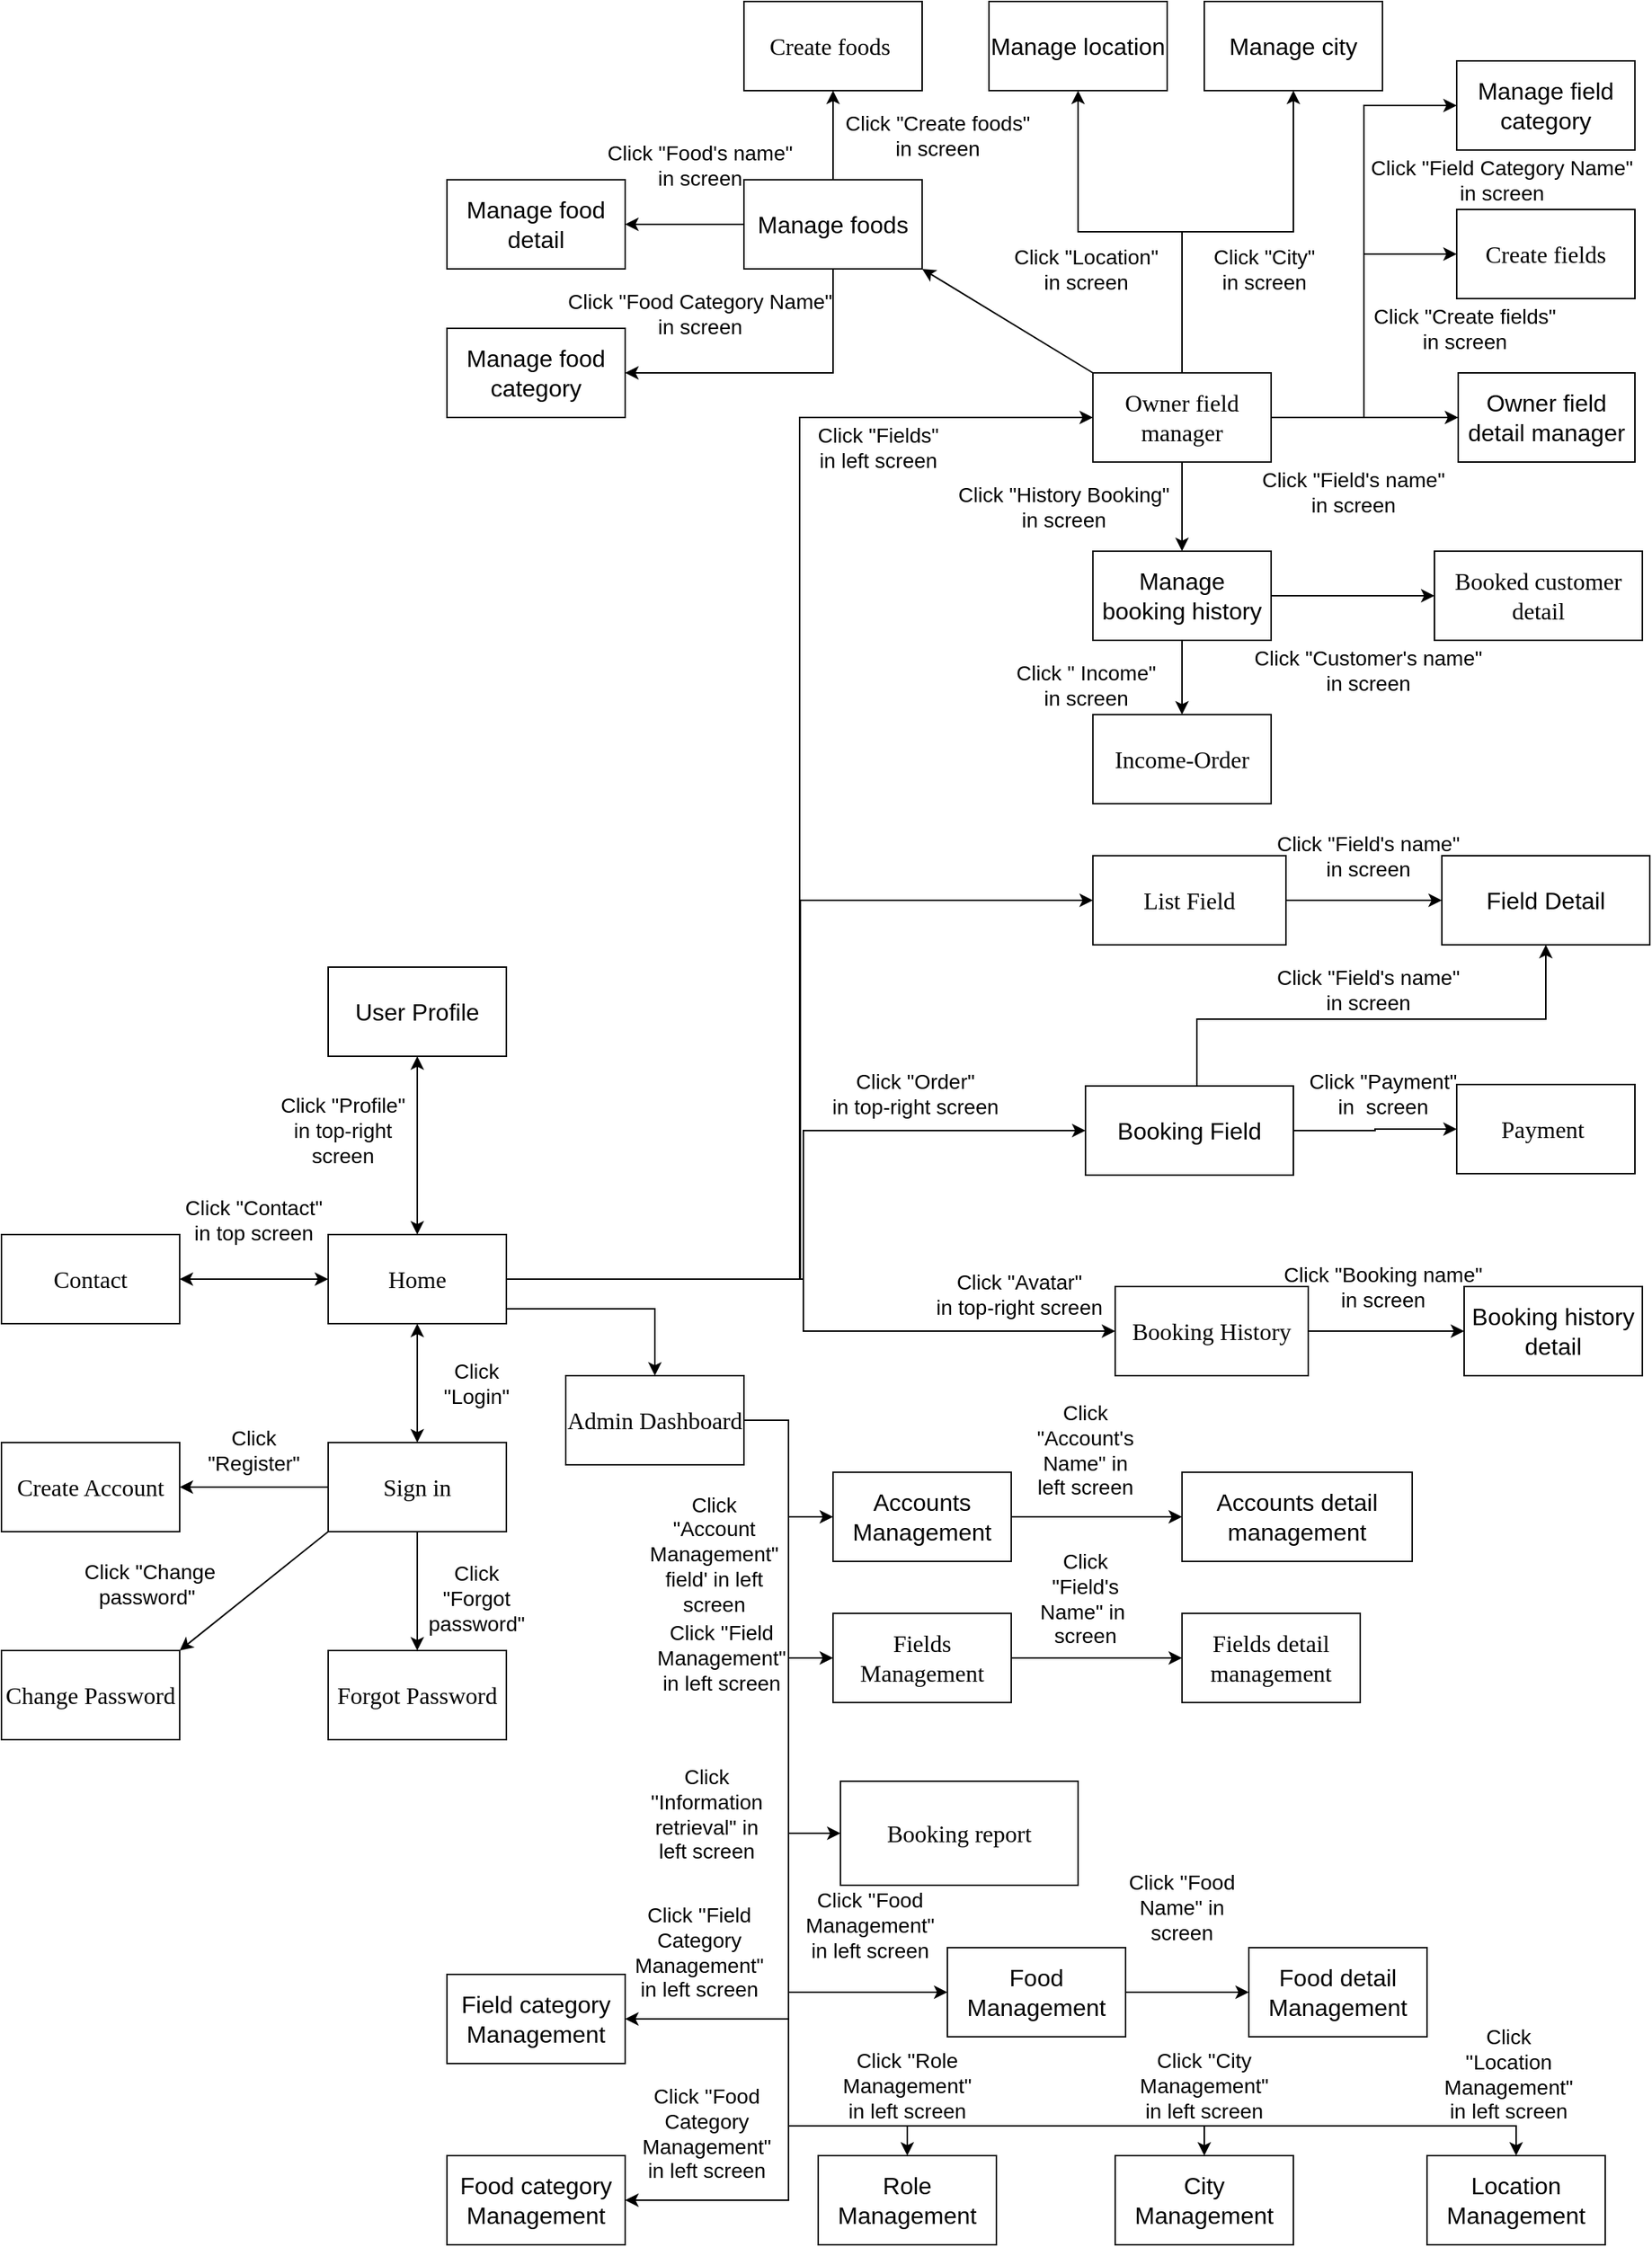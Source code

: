 <mxfile version="19.0.0" type="google"><diagram id="R1o0o27267Zo-8Obg-TR" name="Trang-1"><mxGraphModel grid="1" page="1" gridSize="10" guides="1" tooltips="1" connect="1" arrows="1" fold="1" pageScale="1" pageWidth="827" pageHeight="1169" math="0" shadow="0"><root><mxCell id="0"/><mxCell id="1" parent="0"/><mxCell id="3UtFN3oaAMxkDUghZK1Q-1" style="edgeStyle=orthogonalEdgeStyle;rounded=0;orthogonalLoop=1;jettySize=auto;html=1;fontFamily=Verdana;fontSize=14;endArrow=classic;endFill=1;" edge="1" parent="1" source="3UtFN3oaAMxkDUghZK1Q-5" target="3UtFN3oaAMxkDUghZK1Q-10"><mxGeometry relative="1" as="geometry"><Array as="points"><mxPoint x="510" y="1890"/></Array></mxGeometry></mxCell><mxCell id="3UtFN3oaAMxkDUghZK1Q-2" style="edgeStyle=none;rounded=0;orthogonalLoop=1;jettySize=auto;html=1;entryX=0.5;entryY=0;entryDx=0;entryDy=0;fontFamily=Verdana;fontSize=14;endArrow=classic;endFill=1;startArrow=classic;startFill=1;" edge="1" parent="1" source="3UtFN3oaAMxkDUghZK1Q-5" target="3UtFN3oaAMxkDUghZK1Q-6"><mxGeometry relative="1" as="geometry"/></mxCell><mxCell id="vXtE2BOIjPzEZ-mkyTv--5" style="edgeStyle=orthogonalEdgeStyle;rounded=0;orthogonalLoop=1;jettySize=auto;html=1;entryX=0;entryY=0.5;entryDx=0;entryDy=0;" edge="1" parent="1" source="3UtFN3oaAMxkDUghZK1Q-5" target="3UtFN3oaAMxkDUghZK1Q-52"><mxGeometry relative="1" as="geometry"><Array as="points"><mxPoint x="610" y="1870"/><mxPoint x="610" y="1770"/></Array></mxGeometry></mxCell><mxCell id="vXtE2BOIjPzEZ-mkyTv--6" style="edgeStyle=orthogonalEdgeStyle;rounded=0;orthogonalLoop=1;jettySize=auto;html=1;entryX=0;entryY=0.5;entryDx=0;entryDy=0;" edge="1" parent="1" source="3UtFN3oaAMxkDUghZK1Q-5" target="3UtFN3oaAMxkDUghZK1Q-22"><mxGeometry relative="1" as="geometry"><Array as="points"><mxPoint x="608" y="1870"/><mxPoint x="608" y="1615"/></Array></mxGeometry></mxCell><mxCell id="vXtE2BOIjPzEZ-mkyTv--7" style="edgeStyle=orthogonalEdgeStyle;rounded=0;orthogonalLoop=1;jettySize=auto;html=1;" edge="1" parent="1" source="3UtFN3oaAMxkDUghZK1Q-5" target="3UtFN3oaAMxkDUghZK1Q-31"><mxGeometry relative="1" as="geometry"><Array as="points"><mxPoint x="610" y="1870"/><mxPoint x="610" y="1905"/></Array></mxGeometry></mxCell><mxCell id="vXtE2BOIjPzEZ-mkyTv--8" style="edgeStyle=orthogonalEdgeStyle;rounded=0;orthogonalLoop=1;jettySize=auto;html=1;entryX=0;entryY=0.5;entryDx=0;entryDy=0;" edge="1" parent="1" source="3UtFN3oaAMxkDUghZK1Q-5" target="3UtFN3oaAMxkDUghZK1Q-28"><mxGeometry relative="1" as="geometry"/></mxCell><mxCell id="3UtFN3oaAMxkDUghZK1Q-5" value="&lt;font style=&quot;font-size: 16px;&quot;&gt;Home&lt;/font&gt;" style="rounded=0;whiteSpace=wrap;html=1;fontFamily=Verdana;fontSize=14;strokeColor=#121212;" vertex="1" parent="1"><mxGeometry x="290" y="1840" width="120" height="60" as="geometry"/></mxCell><mxCell id="3UtFN3oaAMxkDUghZK1Q-92" style="edgeStyle=orthogonalEdgeStyle;rounded=0;orthogonalLoop=1;jettySize=auto;html=1;entryX=1;entryY=0.5;entryDx=0;entryDy=0;fontFamily=Verdana;fontSize=16;" edge="1" parent="1" source="3UtFN3oaAMxkDUghZK1Q-6" target="3UtFN3oaAMxkDUghZK1Q-11"><mxGeometry relative="1" as="geometry"/></mxCell><mxCell id="3UtFN3oaAMxkDUghZK1Q-93" style="edgeStyle=orthogonalEdgeStyle;rounded=0;orthogonalLoop=1;jettySize=auto;html=1;entryX=0.5;entryY=0;entryDx=0;entryDy=0;fontFamily=Verdana;fontSize=16;" edge="1" parent="1" source="3UtFN3oaAMxkDUghZK1Q-6" target="3UtFN3oaAMxkDUghZK1Q-12"><mxGeometry relative="1" as="geometry"/></mxCell><mxCell id="3UtFN3oaAMxkDUghZK1Q-6" value="&lt;font style=&quot;font-size: 16px;&quot;&gt;Sign in&lt;/font&gt;" style="rounded=0;whiteSpace=wrap;html=1;fontFamily=Verdana;fontSize=14;strokeColor=#121212;" vertex="1" parent="1"><mxGeometry x="290" y="1980" width="120" height="60" as="geometry"/></mxCell><mxCell id="3UtFN3oaAMxkDUghZK1Q-7" style="edgeStyle=orthogonalEdgeStyle;rounded=0;orthogonalLoop=1;jettySize=auto;html=1;entryX=0;entryY=0.5;entryDx=0;entryDy=0;fontFamily=Verdana;fontSize=14;startArrow=none;startFill=0;endArrow=classic;endFill=1;" edge="1" parent="1" source="3UtFN3oaAMxkDUghZK1Q-10" target="3UtFN3oaAMxkDUghZK1Q-25"><mxGeometry relative="1" as="geometry"/></mxCell><mxCell id="3UtFN3oaAMxkDUghZK1Q-9" style="edgeStyle=orthogonalEdgeStyle;rounded=0;orthogonalLoop=1;jettySize=auto;html=1;entryX=0;entryY=0.5;entryDx=0;entryDy=0;fontFamily=Verdana;fontSize=14;startArrow=none;startFill=0;endArrow=classic;endFill=1;" edge="1" parent="1" target="3UtFN3oaAMxkDUghZK1Q-27"><mxGeometry relative="1" as="geometry"><mxPoint x="590" y="1965" as="sourcePoint"/><Array as="points"><mxPoint x="600" y="1965"/><mxPoint x="600" y="2125"/></Array></mxGeometry></mxCell><mxCell id="WigocK_qkNch13EXZ_7D-43" style="edgeStyle=orthogonalEdgeStyle;rounded=0;orthogonalLoop=1;jettySize=auto;html=1;entryX=0;entryY=0.5;entryDx=0;entryDy=0;" edge="1" parent="1" source="3UtFN3oaAMxkDUghZK1Q-10" target="WigocK_qkNch13EXZ_7D-29"><mxGeometry relative="1" as="geometry"><Array as="points"><mxPoint x="600" y="1965"/><mxPoint x="600" y="2350"/></Array></mxGeometry></mxCell><mxCell id="WigocK_qkNch13EXZ_7D-45" style="edgeStyle=orthogonalEdgeStyle;rounded=0;orthogonalLoop=1;jettySize=auto;html=1;entryX=1;entryY=0.5;entryDx=0;entryDy=0;" edge="1" parent="1" source="3UtFN3oaAMxkDUghZK1Q-10" target="WigocK_qkNch13EXZ_7D-34"><mxGeometry relative="1" as="geometry"><Array as="points"><mxPoint x="600" y="1965"/><mxPoint x="600" y="2368"/></Array></mxGeometry></mxCell><mxCell id="WigocK_qkNch13EXZ_7D-46" style="edgeStyle=orthogonalEdgeStyle;rounded=0;orthogonalLoop=1;jettySize=auto;html=1;entryX=1;entryY=0.5;entryDx=0;entryDy=0;" edge="1" parent="1" source="3UtFN3oaAMxkDUghZK1Q-10" target="WigocK_qkNch13EXZ_7D-31"><mxGeometry relative="1" as="geometry"><Array as="points"><mxPoint x="600" y="1965"/><mxPoint x="600" y="2490"/></Array></mxGeometry></mxCell><mxCell id="WigocK_qkNch13EXZ_7D-47" style="edgeStyle=orthogonalEdgeStyle;rounded=0;orthogonalLoop=1;jettySize=auto;html=1;entryX=0.5;entryY=0;entryDx=0;entryDy=0;" edge="1" parent="1" source="3UtFN3oaAMxkDUghZK1Q-10" target="WigocK_qkNch13EXZ_7D-15"><mxGeometry relative="1" as="geometry"><Array as="points"><mxPoint x="600" y="1965"/><mxPoint x="600" y="2440"/><mxPoint x="680" y="2440"/></Array></mxGeometry></mxCell><mxCell id="WigocK_qkNch13EXZ_7D-48" style="edgeStyle=orthogonalEdgeStyle;rounded=0;orthogonalLoop=1;jettySize=auto;html=1;entryX=0.5;entryY=0;entryDx=0;entryDy=0;" edge="1" parent="1" source="3UtFN3oaAMxkDUghZK1Q-10" target="WigocK_qkNch13EXZ_7D-33"><mxGeometry relative="1" as="geometry"><Array as="points"><mxPoint x="600" y="1965"/><mxPoint x="600" y="2440"/><mxPoint x="880" y="2440"/><mxPoint x="880" y="2460"/></Array></mxGeometry></mxCell><mxCell id="WigocK_qkNch13EXZ_7D-49" style="edgeStyle=orthogonalEdgeStyle;rounded=0;orthogonalLoop=1;jettySize=auto;html=1;entryX=0.5;entryY=0;entryDx=0;entryDy=0;" edge="1" parent="1" source="3UtFN3oaAMxkDUghZK1Q-10" target="WigocK_qkNch13EXZ_7D-32"><mxGeometry relative="1" as="geometry"><Array as="points"><mxPoint x="600" y="1965"/><mxPoint x="600" y="2440"/><mxPoint x="1090" y="2440"/></Array></mxGeometry></mxCell><mxCell id="DQICXrRh6dPJyqTqIuuw-1" style="edgeStyle=orthogonalEdgeStyle;rounded=0;orthogonalLoop=1;jettySize=auto;html=1;entryX=0;entryY=0.5;entryDx=0;entryDy=0;" edge="1" parent="1" source="3UtFN3oaAMxkDUghZK1Q-10" target="3UtFN3oaAMxkDUghZK1Q-33"><mxGeometry relative="1" as="geometry"><Array as="points"><mxPoint x="600" y="1965"/><mxPoint x="600" y="2243"/></Array></mxGeometry></mxCell><mxCell id="3UtFN3oaAMxkDUghZK1Q-10" value="&lt;font style=&quot;font-size: 16px;&quot;&gt;Admin Dashboard&lt;/font&gt;" style="rounded=0;whiteSpace=wrap;html=1;fontFamily=Verdana;fontSize=14;strokeColor=#121212;" vertex="1" parent="1"><mxGeometry x="450" y="1935" width="120" height="60" as="geometry"/></mxCell><mxCell id="3UtFN3oaAMxkDUghZK1Q-11" value="&lt;font style=&quot;font-size: 16px;&quot;&gt;Create Account&lt;/font&gt;" style="rounded=0;whiteSpace=wrap;html=1;fontFamily=Verdana;fontSize=14;strokeColor=#121212;" vertex="1" parent="1"><mxGeometry x="70" y="1980" width="120" height="60" as="geometry"/></mxCell><mxCell id="3UtFN3oaAMxkDUghZK1Q-12" value="&lt;font style=&quot;font-size: 16px;&quot;&gt;Forgot Password&lt;/font&gt;" style="rounded=0;whiteSpace=wrap;html=1;fontFamily=Verdana;fontSize=14;strokeColor=#121212;" vertex="1" parent="1"><mxGeometry x="290" y="2120" width="120" height="60" as="geometry"/></mxCell><mxCell id="3UtFN3oaAMxkDUghZK1Q-21" style="edgeStyle=orthogonalEdgeStyle;rounded=0;orthogonalLoop=1;jettySize=auto;html=1;exitX=1;exitY=0.5;exitDx=0;exitDy=0;fontSize=14;entryX=0;entryY=0.5;entryDx=0;entryDy=0;" edge="1" parent="1" source="3UtFN3oaAMxkDUghZK1Q-22" target="3UtFN3oaAMxkDUghZK1Q-56"><mxGeometry relative="1" as="geometry"><mxPoint x="970" y="1615.474" as="targetPoint"/></mxGeometry></mxCell><mxCell id="3UtFN3oaAMxkDUghZK1Q-22" value="&lt;font style=&quot;font-size: 16px;&quot;&gt;List Field&lt;/font&gt;" style="whiteSpace=wrap;html=1;rounded=0;fontFamily=Verdana;fontSize=14;strokeColor=#121212;" vertex="1" parent="1"><mxGeometry x="805" y="1585" width="130" height="60" as="geometry"/></mxCell><mxCell id="3UtFN3oaAMxkDUghZK1Q-73" value="" style="edgeStyle=orthogonalEdgeStyle;rounded=0;orthogonalLoop=1;jettySize=auto;html=1;fontFamily=Verdana;fontSize=14;" edge="1" parent="1" source="3UtFN3oaAMxkDUghZK1Q-23" target="3UtFN3oaAMxkDUghZK1Q-62"><mxGeometry relative="1" as="geometry"/></mxCell><mxCell id="fvg-uRc3d_8mjKLgrTvn-7" style="edgeStyle=orthogonalEdgeStyle;rounded=0;orthogonalLoop=1;jettySize=auto;html=1;" edge="1" parent="1" source="3UtFN3oaAMxkDUghZK1Q-23" target="3UtFN3oaAMxkDUghZK1Q-34"><mxGeometry relative="1" as="geometry"/></mxCell><mxCell id="3UtFN3oaAMxkDUghZK1Q-23" value="&lt;span id=&quot;docs-internal-guid-2914a239-7fff-04e1-787a-a9e21abfa2f3&quot;&gt;&lt;span style=&quot;font-size: 12pt; font-family: Arial; background-color: transparent; font-variant-numeric: normal; font-variant-east-asian: normal; vertical-align: baseline;&quot;&gt;Manage booking history&lt;/span&gt;&lt;/span&gt;" style="rounded=0;whiteSpace=wrap;html=1;fontFamily=Verdana;fontSize=14;strokeColor=#121212;" vertex="1" parent="1"><mxGeometry x="805" y="1380" width="120" height="60" as="geometry"/></mxCell><mxCell id="vXtE2BOIjPzEZ-mkyTv--9" style="edgeStyle=orthogonalEdgeStyle;rounded=0;orthogonalLoop=1;jettySize=auto;html=1;entryX=0;entryY=0.5;entryDx=0;entryDy=0;" edge="1" parent="1" source="3UtFN3oaAMxkDUghZK1Q-25" target="vXtE2BOIjPzEZ-mkyTv--2"><mxGeometry relative="1" as="geometry"/></mxCell><mxCell id="3UtFN3oaAMxkDUghZK1Q-25" value="&lt;span id=&quot;docs-internal-guid-d806533c-7fff-01b5-a8be-a16602a1bd2b&quot;&gt;&lt;span style=&quot;font-size: 12pt; font-family: Arial; background-color: transparent; font-variant-numeric: normal; font-variant-east-asian: normal; vertical-align: baseline;&quot;&gt;Accounts &lt;/span&gt;&lt;span style=&quot;font-size: 12pt; font-family: Arial; background-color: rgb(255, 255, 255); font-variant-numeric: normal; font-variant-east-asian: normal; vertical-align: baseline;&quot;&gt;Management&lt;/span&gt;&lt;/span&gt;" style="rounded=0;whiteSpace=wrap;html=1;fontFamily=Verdana;fontSize=14;strokeColor=#121212;" vertex="1" parent="1"><mxGeometry x="630" y="2000" width="120" height="60" as="geometry"/></mxCell><mxCell id="vXtE2BOIjPzEZ-mkyTv--10" style="edgeStyle=orthogonalEdgeStyle;rounded=0;orthogonalLoop=1;jettySize=auto;html=1;entryX=0;entryY=0.5;entryDx=0;entryDy=0;" edge="1" parent="1" source="3UtFN3oaAMxkDUghZK1Q-27" target="vXtE2BOIjPzEZ-mkyTv--3"><mxGeometry relative="1" as="geometry"/></mxCell><mxCell id="3UtFN3oaAMxkDUghZK1Q-27" value="&lt;span id=&quot;docs-internal-guid-192b69c6-7fff-b063-df39-efc6a6507971&quot;&gt;&lt;span style=&quot;font-size: 12pt; background-color: rgb(255, 255, 255); font-variant-numeric: normal; font-variant-east-asian: normal; vertical-align: baseline;&quot;&gt;Fields Management&lt;/span&gt;&lt;/span&gt;" style="rounded=0;whiteSpace=wrap;html=1;fontFamily=Verdana;fontSize=14;strokeColor=#121212;" vertex="1" parent="1"><mxGeometry x="630" y="2095" width="120" height="60" as="geometry"/></mxCell><mxCell id="fvg-uRc3d_8mjKLgrTvn-8" style="edgeStyle=orthogonalEdgeStyle;rounded=0;orthogonalLoop=1;jettySize=auto;html=1;entryX=0.5;entryY=0;entryDx=0;entryDy=0;" edge="1" parent="1" source="3UtFN3oaAMxkDUghZK1Q-28" target="3UtFN3oaAMxkDUghZK1Q-23"><mxGeometry relative="1" as="geometry"/></mxCell><mxCell id="WigocK_qkNch13EXZ_7D-21" style="edgeStyle=orthogonalEdgeStyle;rounded=0;orthogonalLoop=1;jettySize=auto;html=1;entryX=0;entryY=0.5;entryDx=0;entryDy=0;" edge="1" parent="1" source="3UtFN3oaAMxkDUghZK1Q-28" target="3UtFN3oaAMxkDUghZK1Q-68"><mxGeometry relative="1" as="geometry"/></mxCell><mxCell id="WigocK_qkNch13EXZ_7D-22" style="edgeStyle=orthogonalEdgeStyle;rounded=0;orthogonalLoop=1;jettySize=auto;html=1;entryX=0.5;entryY=1;entryDx=0;entryDy=0;" edge="1" parent="1" source="3UtFN3oaAMxkDUghZK1Q-28" target="WigocK_qkNch13EXZ_7D-12"><mxGeometry relative="1" as="geometry"/></mxCell><mxCell id="WigocK_qkNch13EXZ_7D-23" style="edgeStyle=orthogonalEdgeStyle;rounded=0;orthogonalLoop=1;jettySize=auto;html=1;entryX=0.5;entryY=1;entryDx=0;entryDy=0;" edge="1" parent="1" source="3UtFN3oaAMxkDUghZK1Q-28" target="WigocK_qkNch13EXZ_7D-13"><mxGeometry relative="1" as="geometry"/></mxCell><mxCell id="WigocK_qkNch13EXZ_7D-24" style="edgeStyle=orthogonalEdgeStyle;rounded=0;orthogonalLoop=1;jettySize=auto;html=1;entryX=0;entryY=0.5;entryDx=0;entryDy=0;" edge="1" parent="1" source="3UtFN3oaAMxkDUghZK1Q-28" target="WigocK_qkNch13EXZ_7D-17"><mxGeometry relative="1" as="geometry"/></mxCell><mxCell id="3UtFN3oaAMxkDUghZK1Q-28" value="&lt;span id=&quot;docs-internal-guid-7a1f3831-7fff-ce7d-4ebd-f7e7c66e9ff0&quot;&gt;&lt;span style=&quot;font-size: 12pt; background-color: rgb(255, 255, 255); font-variant-numeric: normal; font-variant-east-asian: normal; vertical-align: baseline;&quot;&gt;Owner field manager&lt;/span&gt;&lt;/span&gt;" style="rounded=0;whiteSpace=wrap;html=1;fontFamily=Verdana;fontSize=14;strokeColor=#121212;" vertex="1" parent="1"><mxGeometry x="805" y="1260" width="120" height="60" as="geometry"/></mxCell><mxCell id="3UtFN3oaAMxkDUghZK1Q-30" style="edgeStyle=orthogonalEdgeStyle;rounded=0;orthogonalLoop=1;jettySize=auto;html=1;fontSize=14;entryX=0;entryY=0.5;entryDx=0;entryDy=0;" edge="1" parent="1" source="3UtFN3oaAMxkDUghZK1Q-31" target="3UtFN3oaAMxkDUghZK1Q-49"><mxGeometry relative="1" as="geometry"><mxPoint x="1150" y="1885" as="targetPoint"/></mxGeometry></mxCell><mxCell id="3UtFN3oaAMxkDUghZK1Q-31" value="&lt;font style=&quot;font-size: 16px;&quot;&gt;Booking History&lt;/font&gt;" style="rounded=0;whiteSpace=wrap;html=1;fontFamily=Verdana;fontSize=14;strokeColor=#121212;" vertex="1" parent="1"><mxGeometry x="820" y="1875" width="130" height="60" as="geometry"/></mxCell><mxCell id="3UtFN3oaAMxkDUghZK1Q-33" value="&lt;b id=&quot;docs-internal-guid-cab9d217-7fff-d4ae-d97d-ef876ce9ef14&quot; style=&quot;font-weight:normal;&quot;&gt;&lt;span style=&quot;font-size: 12pt; color: rgb(0, 0, 0); background-color: transparent; font-weight: 400; font-style: normal; font-variant: normal; text-decoration: none; vertical-align: baseline;&quot;&gt;Booking report&lt;/span&gt;&lt;/b&gt;" style="rounded=0;whiteSpace=wrap;html=1;fontFamily=Verdana;fontSize=14;strokeColor=#121212;" vertex="1" parent="1"><mxGeometry x="635" y="2208" width="160" height="70" as="geometry"/></mxCell><mxCell id="3UtFN3oaAMxkDUghZK1Q-34" value="&lt;font style=&quot;font-size: 16px;&quot;&gt;Income-Order&lt;/font&gt;" style="rounded=0;whiteSpace=wrap;html=1;fontFamily=Verdana;fontSize=14;strokeColor=#121212;" vertex="1" parent="1"><mxGeometry x="805" y="1490" width="120" height="60" as="geometry"/></mxCell><mxCell id="3UtFN3oaAMxkDUghZK1Q-35" value="" style="endArrow=classic;html=1;rounded=0;exitX=0.5;exitY=0;exitDx=0;exitDy=0;startArrow=classic;startFill=1;entryX=0.5;entryY=1;entryDx=0;entryDy=0;" edge="1" parent="1" source="3UtFN3oaAMxkDUghZK1Q-5" target="3UtFN3oaAMxkDUghZK1Q-48"><mxGeometry width="50" height="50" relative="1" as="geometry"><mxPoint x="760" y="1950" as="sourcePoint"/><mxPoint x="350" y="1740" as="targetPoint"/></mxGeometry></mxCell><mxCell id="3UtFN3oaAMxkDUghZK1Q-36" value="Click &quot;Register&quot;" style="text;html=1;strokeColor=none;fillColor=none;align=center;verticalAlign=middle;whiteSpace=wrap;rounded=0;fontSize=14;" vertex="1" parent="1"><mxGeometry x="200" y="1970" width="80" height="30" as="geometry"/></mxCell><mxCell id="3UtFN3oaAMxkDUghZK1Q-39" value="Click &quot;Forgot password&quot;" style="text;html=1;strokeColor=none;fillColor=none;align=center;verticalAlign=middle;whiteSpace=wrap;rounded=0;fontSize=14;" vertex="1" parent="1"><mxGeometry x="360" y="2070" width="60" height="30" as="geometry"/></mxCell><mxCell id="3UtFN3oaAMxkDUghZK1Q-42" value="Click &quot;Account Management&quot; field' in left screen" style="text;html=1;strokeColor=none;fillColor=none;align=center;verticalAlign=middle;whiteSpace=wrap;rounded=0;fontSize=14;" vertex="1" parent="1"><mxGeometry x="510" y="2040" width="80" height="30" as="geometry"/></mxCell><mxCell id="3UtFN3oaAMxkDUghZK1Q-44" value="Click ''Information retrieval&quot; in left screen" style="text;html=1;strokeColor=none;fillColor=none;align=center;verticalAlign=middle;whiteSpace=wrap;rounded=0;fontSize=14;" vertex="1" parent="1"><mxGeometry x="500" y="2215" width="90" height="30" as="geometry"/></mxCell><mxCell id="3UtFN3oaAMxkDUghZK1Q-45" value="Click &quot;History Booking&quot;&lt;br&gt;in screen" style="text;html=1;align=center;verticalAlign=middle;resizable=0;points=[];autosize=1;strokeColor=none;fillColor=none;fontSize=14;" vertex="1" parent="1"><mxGeometry x="705" y="1330" width="160" height="40" as="geometry"/></mxCell><mxCell id="3UtFN3oaAMxkDUghZK1Q-46" value="Click &quot; Income&quot; &lt;br&gt;in screen" style="text;html=1;align=center;verticalAlign=middle;resizable=0;points=[];autosize=1;strokeColor=none;fillColor=none;fontSize=14;" vertex="1" parent="1"><mxGeometry x="745" y="1450" width="110" height="40" as="geometry"/></mxCell><mxCell id="3UtFN3oaAMxkDUghZK1Q-47" value="Click &quot;Avatar&quot;&lt;br&gt;in top-right screen" style="text;html=1;align=center;verticalAlign=middle;resizable=0;points=[];autosize=1;strokeColor=none;fillColor=none;fontSize=14;" vertex="1" parent="1"><mxGeometry x="690" y="1860" width="130" height="40" as="geometry"/></mxCell><mxCell id="3UtFN3oaAMxkDUghZK1Q-48" value="&lt;font style=&quot;font-size: 16px;&quot;&gt;User Profile&lt;/font&gt;" style="rounded=0;whiteSpace=wrap;html=1;" vertex="1" parent="1"><mxGeometry x="290" y="1660" width="120" height="60" as="geometry"/></mxCell><mxCell id="3UtFN3oaAMxkDUghZK1Q-49" value="&lt;span id=&quot;docs-internal-guid-b9efbe2b-7fff-e02c-9afa-85d2e958d2ef&quot;&gt;&lt;span style=&quot;font-size: 12pt; font-family: Arial; background-color: transparent; font-variant-numeric: normal; font-variant-east-asian: normal; vertical-align: baseline;&quot;&gt;Booking history detail&lt;/span&gt;&lt;/span&gt;" style="rounded=0;whiteSpace=wrap;html=1;" vertex="1" parent="1"><mxGeometry x="1055" y="1875.004" width="120" height="60" as="geometry"/></mxCell><mxCell id="3UtFN3oaAMxkDUghZK1Q-50" style="edgeStyle=orthogonalEdgeStyle;rounded=0;orthogonalLoop=1;jettySize=auto;html=1;" edge="1" parent="1" source="3UtFN3oaAMxkDUghZK1Q-52" target="3UtFN3oaAMxkDUghZK1Q-53"><mxGeometry relative="1" as="geometry"/></mxCell><mxCell id="3UtFN3oaAMxkDUghZK1Q-86" style="edgeStyle=orthogonalEdgeStyle;rounded=0;orthogonalLoop=1;jettySize=auto;html=1;entryX=0.5;entryY=1;entryDx=0;entryDy=0;fontFamily=Verdana;fontSize=16;" edge="1" parent="1" source="3UtFN3oaAMxkDUghZK1Q-52" target="3UtFN3oaAMxkDUghZK1Q-56"><mxGeometry relative="1" as="geometry"><Array as="points"><mxPoint x="875" y="1695"/><mxPoint x="1110" y="1695"/></Array></mxGeometry></mxCell><mxCell id="3UtFN3oaAMxkDUghZK1Q-52" value="&lt;font style=&quot;font-size: 16px;&quot;&gt;Booking Field&lt;/font&gt;" style="rounded=0;whiteSpace=wrap;html=1;" vertex="1" parent="1"><mxGeometry x="800" y="1740" width="140" height="60" as="geometry"/></mxCell><mxCell id="3UtFN3oaAMxkDUghZK1Q-53" value="&lt;font style=&quot;font-size: 16px;&quot; face=&quot;Verdana&quot;&gt;Payment&amp;nbsp;&lt;/font&gt;" style="rounded=0;whiteSpace=wrap;html=1;" vertex="1" parent="1"><mxGeometry x="1050" y="1739.004" width="120" height="60" as="geometry"/></mxCell><mxCell id="3UtFN3oaAMxkDUghZK1Q-56" value="&lt;font style=&quot;font-size: 16px;&quot;&gt;Field Detail&lt;/font&gt;" style="rounded=0;whiteSpace=wrap;html=1;" vertex="1" parent="1"><mxGeometry x="1040" y="1585" width="140" height="60" as="geometry"/></mxCell><mxCell id="3UtFN3oaAMxkDUghZK1Q-57" value="&lt;span id=&quot;docs-internal-guid-4925b392-7fff-e594-b5d2-be0fbf33f6e0&quot;&gt;&lt;span style=&quot;font-size: 12pt; font-family: Arial; background-color: rgb(255, 255, 255); font-variant-numeric: normal; font-variant-east-asian: normal; vertical-align: baseline;&quot;&gt;Owner field detail manager&lt;/span&gt;&lt;/span&gt;" style="rounded=0;whiteSpace=wrap;html=1;fontSize=14;" vertex="1" parent="1"><mxGeometry x="1051" y="1260" width="119" height="60" as="geometry"/></mxCell><mxCell id="3UtFN3oaAMxkDUghZK1Q-58" value="" style="endArrow=classic;html=1;rounded=0;fontSize=14;exitX=1;exitY=0.5;exitDx=0;exitDy=0;entryX=0;entryY=0.5;entryDx=0;entryDy=0;" edge="1" parent="1" source="3UtFN3oaAMxkDUghZK1Q-28" target="3UtFN3oaAMxkDUghZK1Q-57"><mxGeometry width="50" height="50" relative="1" as="geometry"><mxPoint x="925" y="1430" as="sourcePoint"/><mxPoint x="975" y="1380" as="targetPoint"/></mxGeometry></mxCell><mxCell id="3UtFN3oaAMxkDUghZK1Q-59" value="&lt;font style=&quot;font-size: 16px;&quot;&gt;Contact&lt;/font&gt;" style="rounded=0;whiteSpace=wrap;html=1;fontFamily=Verdana;fontSize=14;strokeColor=#121212;" vertex="1" parent="1"><mxGeometry x="70" y="1840" width="120" height="60" as="geometry"/></mxCell><mxCell id="3UtFN3oaAMxkDUghZK1Q-60" value="" style="endArrow=classic;startArrow=classic;html=1;rounded=0;entryX=0;entryY=0.5;entryDx=0;entryDy=0;exitX=1;exitY=0.5;exitDx=0;exitDy=0;" edge="1" parent="1" source="3UtFN3oaAMxkDUghZK1Q-59" target="3UtFN3oaAMxkDUghZK1Q-5"><mxGeometry width="50" height="50" relative="1" as="geometry"><mxPoint x="280" y="1990" as="sourcePoint"/><mxPoint x="330" y="1940" as="targetPoint"/></mxGeometry></mxCell><mxCell id="3UtFN3oaAMxkDUghZK1Q-62" value="&lt;font style=&quot;font-size: 16px;&quot; face=&quot;Verdana&quot;&gt;Booked customer detail&lt;/font&gt;" style="rounded=0;whiteSpace=wrap;html=1;fontSize=14;" vertex="1" parent="1"><mxGeometry x="1035" y="1380" width="140" height="60" as="geometry"/></mxCell><mxCell id="3UtFN3oaAMxkDUghZK1Q-66" value="Click ''Field Management&quot; in left screen" style="text;html=1;strokeColor=none;fillColor=none;align=center;verticalAlign=middle;whiteSpace=wrap;rounded=0;fontSize=14;" vertex="1" parent="1"><mxGeometry x="510" y="2110" width="90" height="30" as="geometry"/></mxCell><mxCell id="3UtFN3oaAMxkDUghZK1Q-67" value="Click &quot;Fields&quot; &lt;br&gt;in left screen" style="text;html=1;align=center;verticalAlign=middle;resizable=0;points=[];autosize=1;strokeColor=none;fillColor=none;fontSize=14;" vertex="1" parent="1"><mxGeometry x="610" y="1290" width="100" height="40" as="geometry"/></mxCell><mxCell id="3UtFN3oaAMxkDUghZK1Q-68" value="&lt;span id=&quot;docs-internal-guid-a0433ad3-7fff-d0a6-f4f5-3cc767cfc540&quot;&gt;&lt;span style=&quot;font-size: 12pt; background-color: rgb(255, 255, 255); font-variant-numeric: normal; font-variant-east-asian: normal; vertical-align: baseline;&quot;&gt;&lt;font face=&quot;Verdana&quot;&gt;Create fields&lt;/font&gt;&lt;/span&gt;&lt;/span&gt;" style="rounded=0;whiteSpace=wrap;html=1;fontSize=14;" vertex="1" parent="1"><mxGeometry x="1050" y="1150" width="120" height="60" as="geometry"/></mxCell><mxCell id="3UtFN3oaAMxkDUghZK1Q-74" value="Click &quot;Field's name&quot;&lt;br&gt;in screen" style="text;html=1;align=center;verticalAlign=middle;resizable=0;points=[];autosize=1;strokeColor=none;fillColor=none;fontSize=14;" vertex="1" parent="1"><mxGeometry x="910" y="1320" width="140" height="40" as="geometry"/></mxCell><mxCell id="3UtFN3oaAMxkDUghZK1Q-75" value="Click &quot;Customer's name&quot;&lt;br&gt;in screen" style="text;html=1;align=center;verticalAlign=middle;resizable=0;points=[];autosize=1;strokeColor=none;fillColor=none;fontSize=14;" vertex="1" parent="1"><mxGeometry x="905" y="1440" width="170" height="40" as="geometry"/></mxCell><mxCell id="3UtFN3oaAMxkDUghZK1Q-76" value="Click &quot;Field's name&quot;&lt;br&gt;in screen" style="text;html=1;align=center;verticalAlign=middle;resizable=0;points=[];autosize=1;strokeColor=none;fillColor=none;fontSize=14;" vertex="1" parent="1"><mxGeometry x="920" y="1565" width="140" height="40" as="geometry"/></mxCell><mxCell id="3UtFN3oaAMxkDUghZK1Q-78" value="Click &quot;Order&quot;&lt;br&gt;in top-right screen" style="text;html=1;align=center;verticalAlign=middle;resizable=0;points=[];autosize=1;strokeColor=none;fillColor=none;fontSize=14;" vertex="1" parent="1"><mxGeometry x="620" y="1725" width="130" height="40" as="geometry"/></mxCell><mxCell id="3UtFN3oaAMxkDUghZK1Q-79" value="Click &quot;Payment&quot;&lt;br&gt;in&amp;nbsp; screen" style="text;html=1;align=center;verticalAlign=middle;resizable=0;points=[];autosize=1;strokeColor=none;fillColor=none;fontSize=14;" vertex="1" parent="1"><mxGeometry x="945" y="1725" width="110" height="40" as="geometry"/></mxCell><mxCell id="3UtFN3oaAMxkDUghZK1Q-80" value="Click &quot;Booking name&quot;&lt;br&gt;in screen" style="text;html=1;align=center;verticalAlign=middle;resizable=0;points=[];autosize=1;strokeColor=none;fillColor=none;fontSize=14;" vertex="1" parent="1"><mxGeometry x="925" y="1855" width="150" height="40" as="geometry"/></mxCell><mxCell id="3UtFN3oaAMxkDUghZK1Q-82" value="Click &quot;Profile&quot; in top-right screen" style="text;html=1;strokeColor=none;fillColor=none;align=center;verticalAlign=middle;whiteSpace=wrap;rounded=0;fontSize=14;" vertex="1" parent="1"><mxGeometry x="250" y="1750" width="100" height="40" as="geometry"/></mxCell><mxCell id="3UtFN3oaAMxkDUghZK1Q-84" value="Click &quot;Contact&quot; in top screen" style="text;html=1;strokeColor=none;fillColor=none;align=center;verticalAlign=middle;whiteSpace=wrap;rounded=0;fontSize=14;" vertex="1" parent="1"><mxGeometry x="190" y="1810" width="100" height="40" as="geometry"/></mxCell><mxCell id="3UtFN3oaAMxkDUghZK1Q-87" value="Click &quot;Login&quot;" style="text;html=1;strokeColor=none;fillColor=none;align=center;verticalAlign=middle;whiteSpace=wrap;rounded=0;fontSize=14;" vertex="1" parent="1"><mxGeometry x="350" y="1925" width="80" height="30" as="geometry"/></mxCell><mxCell id="3UtFN3oaAMxkDUghZK1Q-88" value="Click &quot;Create fields&quot; &lt;br&gt;in screen" style="text;html=1;align=center;verticalAlign=middle;resizable=0;points=[];autosize=1;strokeColor=none;fillColor=none;fontSize=14;" vertex="1" parent="1"><mxGeometry x="985" y="1210" width="140" height="40" as="geometry"/></mxCell><mxCell id="3UtFN3oaAMxkDUghZK1Q-89" value="Click &quot;Field's name&quot;&lt;br&gt;in screen" style="text;html=1;align=center;verticalAlign=middle;resizable=0;points=[];autosize=1;strokeColor=none;fillColor=none;fontSize=14;" vertex="1" parent="1"><mxGeometry x="920" y="1655" width="140" height="40" as="geometry"/></mxCell><mxCell id="vXtE2BOIjPzEZ-mkyTv--2" value="&lt;span id=&quot;docs-internal-guid-d806533c-7fff-01b5-a8be-a16602a1bd2b&quot;&gt;&lt;span style=&quot;font-size: 12pt; font-family: Arial; background-color: transparent; font-variant-numeric: normal; font-variant-east-asian: normal; vertical-align: baseline;&quot;&gt;Accounts detail m&lt;/span&gt;&lt;span style=&quot;font-size: 12pt; font-family: Arial; background-color: rgb(255, 255, 255); font-variant-numeric: normal; font-variant-east-asian: normal; vertical-align: baseline;&quot;&gt;anagement&lt;/span&gt;&lt;/span&gt;" style="rounded=0;whiteSpace=wrap;html=1;fontFamily=Verdana;fontSize=14;strokeColor=#121212;" vertex="1" parent="1"><mxGeometry x="865" y="2000" width="155" height="60" as="geometry"/></mxCell><mxCell id="vXtE2BOIjPzEZ-mkyTv--3" value="&lt;span id=&quot;docs-internal-guid-192b69c6-7fff-b063-df39-efc6a6507971&quot;&gt;&lt;span style=&quot;font-size: 12pt; background-color: rgb(255, 255, 255); font-variant-numeric: normal; font-variant-east-asian: normal; vertical-align: baseline;&quot;&gt;Fields detail management&lt;/span&gt;&lt;/span&gt;" style="rounded=0;whiteSpace=wrap;html=1;fontFamily=Verdana;fontSize=14;strokeColor=#121212;" vertex="1" parent="1"><mxGeometry x="865" y="2095" width="120" height="60" as="geometry"/></mxCell><mxCell id="HDLz2g6r194e9xrvC4dA-10" value="&lt;font style=&quot;font-size: 16px;&quot;&gt;Change Password&lt;/font&gt;" style="rounded=0;whiteSpace=wrap;html=1;fontFamily=Verdana;fontSize=14;strokeColor=#121212;" vertex="1" parent="1"><mxGeometry x="70" y="2120" width="120" height="60" as="geometry"/></mxCell><mxCell id="HDLz2g6r194e9xrvC4dA-12" value="" style="endArrow=classic;html=1;rounded=0;entryX=1;entryY=0;entryDx=0;entryDy=0;exitX=0;exitY=1;exitDx=0;exitDy=0;" edge="1" parent="1" source="3UtFN3oaAMxkDUghZK1Q-6" target="HDLz2g6r194e9xrvC4dA-10"><mxGeometry width="50" height="50" relative="1" as="geometry"><mxPoint x="620" y="2020" as="sourcePoint"/><mxPoint x="670" y="1970" as="targetPoint"/></mxGeometry></mxCell><mxCell id="UiaQQRyabKV_Wr3AHK4q-1" value="&lt;span id=&quot;docs-internal-guid-a0433ad3-7fff-d0a6-f4f5-3cc767cfc540&quot;&gt;&lt;span style=&quot;font-size: 12pt; background-color: rgb(255, 255, 255); font-variant-numeric: normal; font-variant-east-asian: normal; vertical-align: baseline;&quot;&gt;&lt;font face=&quot;Verdana&quot;&gt;Create foods&amp;nbsp;&lt;/font&gt;&lt;/span&gt;&lt;/span&gt;" style="rounded=0;whiteSpace=wrap;html=1;fontSize=14;" vertex="1" parent="1"><mxGeometry x="570" y="1010" width="120" height="60" as="geometry"/></mxCell><mxCell id="WigocK_qkNch13EXZ_7D-4" style="edgeStyle=orthogonalEdgeStyle;rounded=0;orthogonalLoop=1;jettySize=auto;html=1;entryX=1;entryY=0.5;entryDx=0;entryDy=0;" edge="1" parent="1" source="UiaQQRyabKV_Wr3AHK4q-3" target="WigocK_qkNch13EXZ_7D-3"><mxGeometry relative="1" as="geometry"/></mxCell><mxCell id="WigocK_qkNch13EXZ_7D-6" style="edgeStyle=orthogonalEdgeStyle;rounded=0;orthogonalLoop=1;jettySize=auto;html=1;entryX=0.5;entryY=1;entryDx=0;entryDy=0;" edge="1" parent="1" source="UiaQQRyabKV_Wr3AHK4q-3" target="UiaQQRyabKV_Wr3AHK4q-1"><mxGeometry relative="1" as="geometry"/></mxCell><mxCell id="WigocK_qkNch13EXZ_7D-18" style="edgeStyle=orthogonalEdgeStyle;rounded=0;orthogonalLoop=1;jettySize=auto;html=1;entryX=1;entryY=0.5;entryDx=0;entryDy=0;" edge="1" parent="1" source="UiaQQRyabKV_Wr3AHK4q-3" target="WigocK_qkNch13EXZ_7D-14"><mxGeometry relative="1" as="geometry"><Array as="points"><mxPoint x="630" y="1260"/></Array></mxGeometry></mxCell><mxCell id="UiaQQRyabKV_Wr3AHK4q-3" value="&lt;span id=&quot;docs-internal-guid-2914a239-7fff-04e1-787a-a9e21abfa2f3&quot;&gt;&lt;span style=&quot;font-size: 12pt; font-family: Arial; background-color: transparent; font-variant-numeric: normal; font-variant-east-asian: normal; vertical-align: baseline;&quot;&gt;Manage foods&lt;/span&gt;&lt;/span&gt;" style="rounded=0;whiteSpace=wrap;html=1;fontFamily=Verdana;fontSize=14;strokeColor=#121212;" vertex="1" parent="1"><mxGeometry x="570" y="1130" width="120" height="60" as="geometry"/></mxCell><mxCell id="UiaQQRyabKV_Wr3AHK4q-4" value="" style="endArrow=classic;html=1;rounded=0;entryX=1;entryY=1;entryDx=0;entryDy=0;exitX=0;exitY=0;exitDx=0;exitDy=0;" edge="1" parent="1" source="3UtFN3oaAMxkDUghZK1Q-28" target="UiaQQRyabKV_Wr3AHK4q-3"><mxGeometry width="50" height="50" relative="1" as="geometry"><mxPoint x="950" y="1490" as="sourcePoint"/><mxPoint x="1000" y="1440" as="targetPoint"/></mxGeometry></mxCell><mxCell id="UiaQQRyabKV_Wr3AHK4q-5" value="Click &quot;Food Category Name&quot; &lt;br&gt;in screen" style="text;html=1;align=center;verticalAlign=middle;resizable=0;points=[];autosize=1;strokeColor=none;fillColor=none;fontSize=14;" vertex="1" parent="1"><mxGeometry x="445" y="1200" width="190" height="40" as="geometry"/></mxCell><mxCell id="UiaQQRyabKV_Wr3AHK4q-6" value="Click &quot;Create foods&quot; &lt;br&gt;in screen" style="text;html=1;align=center;verticalAlign=middle;resizable=0;points=[];autosize=1;strokeColor=none;fillColor=none;fontSize=14;" vertex="1" parent="1"><mxGeometry x="630" y="1080" width="140" height="40" as="geometry"/></mxCell><mxCell id="UiaQQRyabKV_Wr3AHK4q-11" value="Click &quot;Account's Name&quot; in left screen" style="text;html=1;strokeColor=none;fillColor=none;align=center;verticalAlign=middle;whiteSpace=wrap;rounded=0;fontSize=14;" vertex="1" parent="1"><mxGeometry x="760" y="1970" width="80" height="30" as="geometry"/></mxCell><mxCell id="UiaQQRyabKV_Wr3AHK4q-12" value="Click &quot;Field's Name&quot; in&amp;nbsp; screen" style="text;html=1;strokeColor=none;fillColor=none;align=center;verticalAlign=middle;whiteSpace=wrap;rounded=0;fontSize=14;" vertex="1" parent="1"><mxGeometry x="760" y="2070" width="80" height="30" as="geometry"/></mxCell><mxCell id="UiaQQRyabKV_Wr3AHK4q-13" value="Click &quot;Change password&quot;&amp;nbsp;" style="text;html=1;strokeColor=none;fillColor=none;align=center;verticalAlign=middle;whiteSpace=wrap;rounded=0;fontSize=14;" vertex="1" parent="1"><mxGeometry x="120" y="2055" width="100" height="40" as="geometry"/></mxCell><mxCell id="WigocK_qkNch13EXZ_7D-3" value="&lt;span id=&quot;docs-internal-guid-2914a239-7fff-04e1-787a-a9e21abfa2f3&quot;&gt;&lt;span style=&quot;font-size: 12pt; font-family: Arial; background-color: transparent; font-variant-numeric: normal; font-variant-east-asian: normal; vertical-align: baseline;&quot;&gt;Manage food detail&lt;/span&gt;&lt;/span&gt;" style="rounded=0;whiteSpace=wrap;html=1;fontFamily=Verdana;fontSize=14;strokeColor=#121212;" vertex="1" parent="1"><mxGeometry x="370" y="1130" width="120" height="60" as="geometry"/></mxCell><mxCell id="WigocK_qkNch13EXZ_7D-5" value="Click &quot;Food's name&quot; &lt;br&gt;in screen" style="text;html=1;align=center;verticalAlign=middle;resizable=0;points=[];autosize=1;strokeColor=none;fillColor=none;fontSize=14;" vertex="1" parent="1"><mxGeometry x="470" y="1100" width="140" height="40" as="geometry"/></mxCell><mxCell id="WigocK_qkNch13EXZ_7D-12" value="&lt;span id=&quot;docs-internal-guid-2914a239-7fff-04e1-787a-a9e21abfa2f3&quot;&gt;&lt;span style=&quot;font-size: 12pt; font-family: Arial; background-color: transparent; font-variant-numeric: normal; font-variant-east-asian: normal; vertical-align: baseline;&quot;&gt;Manage city&lt;/span&gt;&lt;/span&gt;" style="rounded=0;whiteSpace=wrap;html=1;fontFamily=Verdana;fontSize=14;strokeColor=#121212;" vertex="1" parent="1"><mxGeometry x="880" y="1010" width="120" height="60" as="geometry"/></mxCell><mxCell id="WigocK_qkNch13EXZ_7D-13" value="&lt;span id=&quot;docs-internal-guid-2914a239-7fff-04e1-787a-a9e21abfa2f3&quot;&gt;&lt;span style=&quot;font-size: 12pt; font-family: Arial; background-color: transparent; font-variant-numeric: normal; font-variant-east-asian: normal; vertical-align: baseline;&quot;&gt;Manage location&lt;/span&gt;&lt;/span&gt;" style="rounded=0;whiteSpace=wrap;html=1;fontFamily=Verdana;fontSize=14;strokeColor=#121212;" vertex="1" parent="1"><mxGeometry x="735" y="1010" width="120" height="60" as="geometry"/></mxCell><mxCell id="WigocK_qkNch13EXZ_7D-14" value="&lt;span id=&quot;docs-internal-guid-2914a239-7fff-04e1-787a-a9e21abfa2f3&quot;&gt;&lt;span style=&quot;font-size: 12pt; font-family: Arial; background-color: transparent; font-variant-numeric: normal; font-variant-east-asian: normal; vertical-align: baseline;&quot;&gt;Manage food category&lt;/span&gt;&lt;/span&gt;" style="rounded=0;whiteSpace=wrap;html=1;fontFamily=Verdana;fontSize=14;strokeColor=#121212;" vertex="1" parent="1"><mxGeometry x="370" y="1230" width="120" height="60" as="geometry"/></mxCell><mxCell id="WigocK_qkNch13EXZ_7D-15" value="&lt;font face=&quot;Arial&quot;&gt;&lt;span style=&quot;font-size: 16px;&quot;&gt;Role Management&lt;/span&gt;&lt;/font&gt;" style="rounded=0;whiteSpace=wrap;html=1;fontFamily=Verdana;fontSize=14;strokeColor=#121212;" vertex="1" parent="1"><mxGeometry x="620" y="2460" width="120" height="60" as="geometry"/></mxCell><mxCell id="WigocK_qkNch13EXZ_7D-17" value="&lt;span id=&quot;docs-internal-guid-2914a239-7fff-04e1-787a-a9e21abfa2f3&quot;&gt;&lt;span style=&quot;font-size: 12pt; font-family: Arial; background-color: transparent; font-variant-numeric: normal; font-variant-east-asian: normal; vertical-align: baseline;&quot;&gt;Manage field category&lt;/span&gt;&lt;/span&gt;" style="rounded=0;whiteSpace=wrap;html=1;fontFamily=Verdana;fontSize=14;strokeColor=#121212;" vertex="1" parent="1"><mxGeometry x="1050" y="1050" width="120" height="60" as="geometry"/></mxCell><mxCell id="WigocK_qkNch13EXZ_7D-26" value="Click &quot;Field Category Name&quot; &lt;br&gt;in screen" style="text;html=1;align=center;verticalAlign=middle;resizable=0;points=[];autosize=1;strokeColor=none;fillColor=none;fontSize=14;" vertex="1" parent="1"><mxGeometry x="985" y="1110" width="190" height="40" as="geometry"/></mxCell><mxCell id="WigocK_qkNch13EXZ_7D-27" value="Click &quot;Location&quot; &lt;br&gt;in screen" style="text;html=1;align=center;verticalAlign=middle;resizable=0;points=[];autosize=1;strokeColor=none;fillColor=none;fontSize=14;" vertex="1" parent="1"><mxGeometry x="745" y="1170" width="110" height="40" as="geometry"/></mxCell><mxCell id="WigocK_qkNch13EXZ_7D-28" value="Click &quot;City&quot; &lt;br&gt;in screen" style="text;html=1;align=center;verticalAlign=middle;resizable=0;points=[];autosize=1;strokeColor=none;fillColor=none;fontSize=14;" vertex="1" parent="1"><mxGeometry x="880" y="1170" width="80" height="40" as="geometry"/></mxCell><mxCell id="WigocK_qkNch13EXZ_7D-44" style="edgeStyle=orthogonalEdgeStyle;rounded=0;orthogonalLoop=1;jettySize=auto;html=1;entryX=0;entryY=0.5;entryDx=0;entryDy=0;" edge="1" parent="1" source="WigocK_qkNch13EXZ_7D-29" target="WigocK_qkNch13EXZ_7D-30"><mxGeometry relative="1" as="geometry"/></mxCell><mxCell id="WigocK_qkNch13EXZ_7D-29" value="&lt;span id=&quot;docs-internal-guid-2914a239-7fff-04e1-787a-a9e21abfa2f3&quot;&gt;&lt;span style=&quot;font-size: 12pt; font-family: Arial; background-color: transparent; font-variant-numeric: normal; font-variant-east-asian: normal; vertical-align: baseline;&quot;&gt;Food Management&lt;/span&gt;&lt;/span&gt;" style="rounded=0;whiteSpace=wrap;html=1;fontFamily=Verdana;fontSize=14;strokeColor=#121212;" vertex="1" parent="1"><mxGeometry x="707" y="2320" width="120" height="60" as="geometry"/></mxCell><mxCell id="WigocK_qkNch13EXZ_7D-30" value="&lt;span id=&quot;docs-internal-guid-2914a239-7fff-04e1-787a-a9e21abfa2f3&quot;&gt;&lt;span style=&quot;font-size: 12pt; font-family: Arial; background-color: transparent; font-variant-numeric: normal; font-variant-east-asian: normal; vertical-align: baseline;&quot;&gt;Food detail Management&lt;/span&gt;&lt;/span&gt;" style="rounded=0;whiteSpace=wrap;html=1;fontFamily=Verdana;fontSize=14;strokeColor=#121212;" vertex="1" parent="1"><mxGeometry x="910" y="2320" width="120" height="60" as="geometry"/></mxCell><mxCell id="WigocK_qkNch13EXZ_7D-31" value="&lt;span id=&quot;docs-internal-guid-2914a239-7fff-04e1-787a-a9e21abfa2f3&quot;&gt;&lt;span style=&quot;font-size: 12pt; font-family: Arial; background-color: transparent; font-variant-numeric: normal; font-variant-east-asian: normal; vertical-align: baseline;&quot;&gt;Food category Management&lt;/span&gt;&lt;/span&gt;" style="rounded=0;whiteSpace=wrap;html=1;fontFamily=Verdana;fontSize=14;strokeColor=#121212;" vertex="1" parent="1"><mxGeometry x="370" y="2460" width="120" height="60" as="geometry"/></mxCell><mxCell id="WigocK_qkNch13EXZ_7D-32" value="&lt;span id=&quot;docs-internal-guid-2914a239-7fff-04e1-787a-a9e21abfa2f3&quot;&gt;&lt;span style=&quot;font-size: 12pt; font-family: Arial; background-color: transparent; font-variant-numeric: normal; font-variant-east-asian: normal; vertical-align: baseline;&quot;&gt;Location Management&lt;/span&gt;&lt;/span&gt;" style="rounded=0;whiteSpace=wrap;html=1;fontFamily=Verdana;fontSize=14;strokeColor=#121212;" vertex="1" parent="1"><mxGeometry x="1030" y="2460" width="120" height="60" as="geometry"/></mxCell><mxCell id="WigocK_qkNch13EXZ_7D-33" value="&lt;span id=&quot;docs-internal-guid-2914a239-7fff-04e1-787a-a9e21abfa2f3&quot;&gt;&lt;span style=&quot;font-size: 12pt; font-family: Arial; background-color: transparent; font-variant-numeric: normal; font-variant-east-asian: normal; vertical-align: baseline;&quot;&gt;City Management&lt;/span&gt;&lt;/span&gt;" style="rounded=0;whiteSpace=wrap;html=1;fontFamily=Verdana;fontSize=14;strokeColor=#121212;" vertex="1" parent="1"><mxGeometry x="820" y="2460" width="120" height="60" as="geometry"/></mxCell><mxCell id="WigocK_qkNch13EXZ_7D-34" value="&lt;span id=&quot;docs-internal-guid-2914a239-7fff-04e1-787a-a9e21abfa2f3&quot;&gt;&lt;span style=&quot;font-size: 12pt; font-family: Arial; background-color: transparent; font-variant-numeric: normal; font-variant-east-asian: normal; vertical-align: baseline;&quot;&gt;Field category Management&lt;/span&gt;&lt;/span&gt;" style="rounded=0;whiteSpace=wrap;html=1;fontFamily=Verdana;fontSize=14;strokeColor=#121212;" vertex="1" parent="1"><mxGeometry x="370" y="2338" width="120" height="60" as="geometry"/></mxCell><mxCell id="WigocK_qkNch13EXZ_7D-54" value="Click ''Food Management&quot; in left screen" style="text;html=1;strokeColor=none;fillColor=none;align=center;verticalAlign=middle;whiteSpace=wrap;rounded=0;fontSize=14;" vertex="1" parent="1"><mxGeometry x="610" y="2290" width="90" height="30" as="geometry"/></mxCell><mxCell id="WigocK_qkNch13EXZ_7D-55" value="Click ''Field Category Management&quot; in left screen" style="text;html=1;strokeColor=none;fillColor=none;align=center;verticalAlign=middle;whiteSpace=wrap;rounded=0;fontSize=14;" vertex="1" parent="1"><mxGeometry x="495" y="2308" width="90" height="30" as="geometry"/></mxCell><mxCell id="WigocK_qkNch13EXZ_7D-56" value="Click ''Food Category Management&quot; in left screen" style="text;html=1;strokeColor=none;fillColor=none;align=center;verticalAlign=middle;whiteSpace=wrap;rounded=0;fontSize=14;" vertex="1" parent="1"><mxGeometry x="500" y="2430" width="90" height="30" as="geometry"/></mxCell><mxCell id="WigocK_qkNch13EXZ_7D-58" value="Click ''Food Name&quot; in screen" style="text;html=1;strokeColor=none;fillColor=none;align=center;verticalAlign=middle;whiteSpace=wrap;rounded=0;fontSize=14;" vertex="1" parent="1"><mxGeometry x="820" y="2278" width="90" height="30" as="geometry"/></mxCell><mxCell id="WigocK_qkNch13EXZ_7D-59" value="Click ''Role Management&quot; in left screen" style="text;html=1;strokeColor=none;fillColor=none;align=center;verticalAlign=middle;whiteSpace=wrap;rounded=0;fontSize=14;" vertex="1" parent="1"><mxGeometry x="635" y="2398" width="90" height="30" as="geometry"/></mxCell><mxCell id="WigocK_qkNch13EXZ_7D-60" value="Click ''City Management&quot; in left screen" style="text;html=1;strokeColor=none;fillColor=none;align=center;verticalAlign=middle;whiteSpace=wrap;rounded=0;fontSize=14;" vertex="1" parent="1"><mxGeometry x="835" y="2398" width="90" height="30" as="geometry"/></mxCell><mxCell id="WigocK_qkNch13EXZ_7D-61" value="Click ''Location Management&quot; in left screen" style="text;html=1;strokeColor=none;fillColor=none;align=center;verticalAlign=middle;whiteSpace=wrap;rounded=0;fontSize=14;" vertex="1" parent="1"><mxGeometry x="1040" y="2390" width="90" height="30" as="geometry"/></mxCell></root></mxGraphModel></diagram></mxfile>
